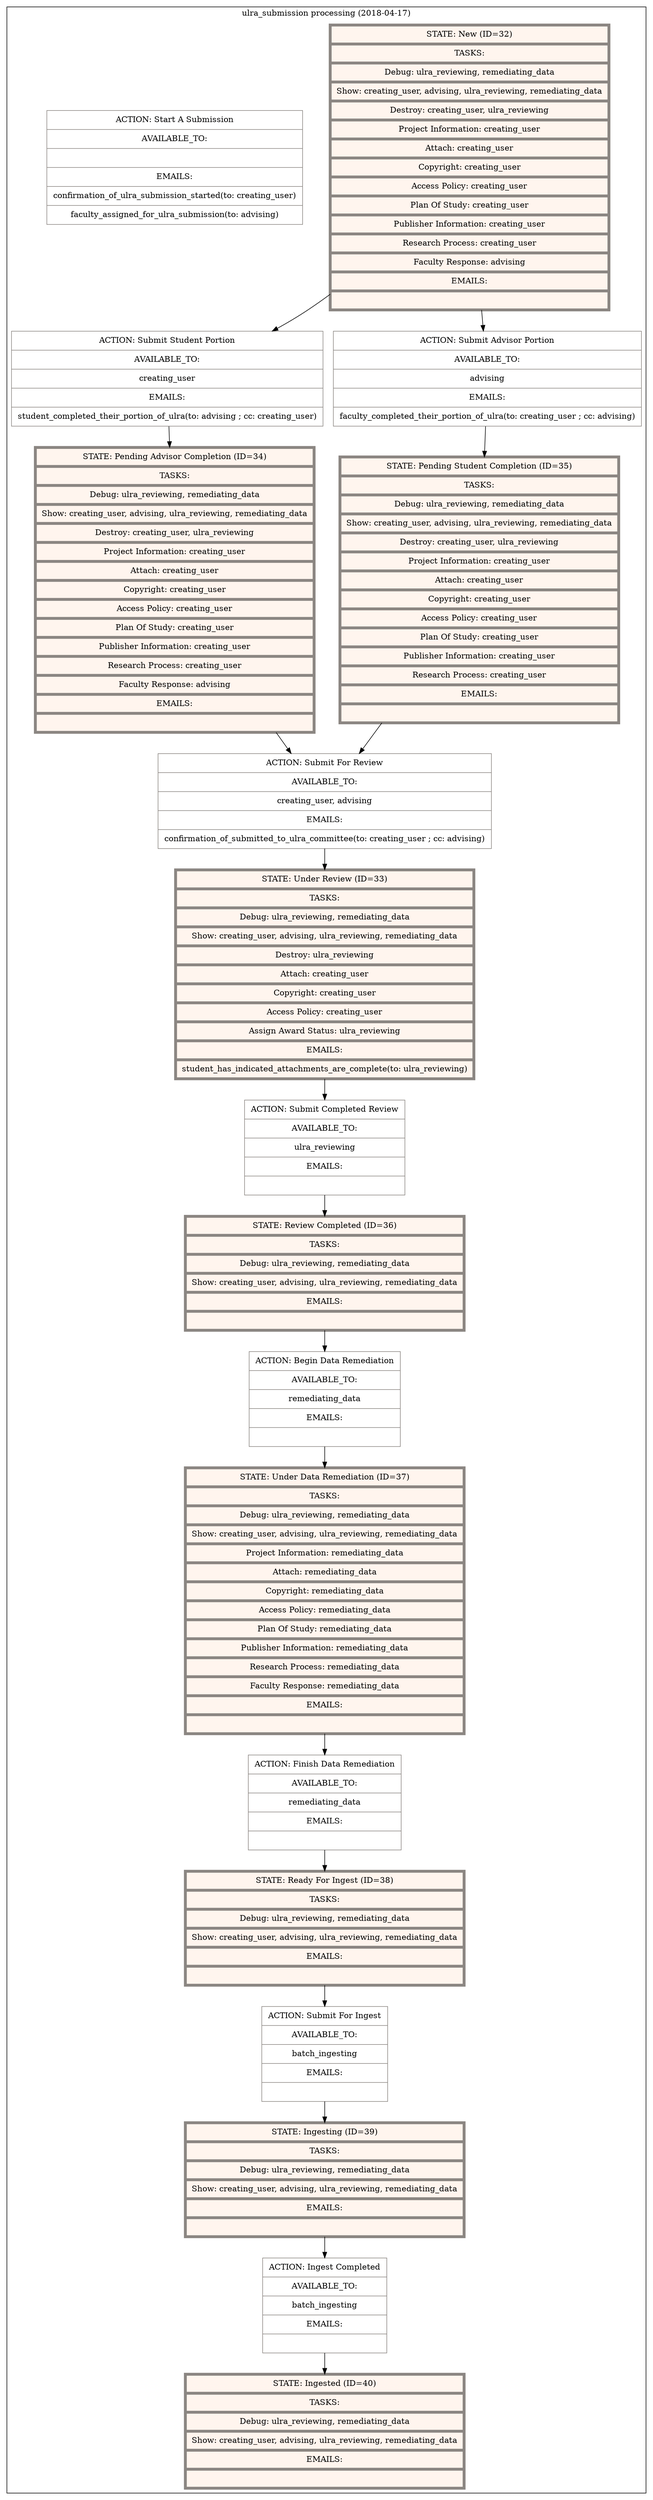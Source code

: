 digraph "G" {
  compound=true;
  node[color="grey15" margin="0.15, 0.125"];
  subgraph cluster_0 {
    label="ulra_submission processing (2018-04-17)"
    node[style=filled fillcolor=white color="seashell4"]
    subgraph 0 {
      label="States";
      node[shape="record" fillcolor="seashell1" penwidth=5]
      state_ingested [label="{ STATE: Ingested (ID=40)| TASKS: | Debug: ulra_reviewing, remediating_data | Show: creating_user, advising, ulra_reviewing, remediating_data | EMAILS: |  }"]
      state_ingesting [label="{ STATE: Ingesting (ID=39)| TASKS: | Debug: ulra_reviewing, remediating_data | Show: creating_user, advising, ulra_reviewing, remediating_data | EMAILS: |  }"]
      state_new [label="{ STATE: New (ID=32)| TASKS: | Debug: ulra_reviewing, remediating_data | Show: creating_user, advising, ulra_reviewing, remediating_data | Destroy: creating_user, ulra_reviewing | Project Information: creating_user | Attach: creating_user | Copyright: creating_user | Access Policy: creating_user | Plan Of Study: creating_user | Publisher Information: creating_user | Research Process: creating_user | Faculty Response: advising | EMAILS: |  }"]
      state_pending_advisor_completion [label="{ STATE: Pending Advisor Completion (ID=34)| TASKS: | Debug: ulra_reviewing, remediating_data | Show: creating_user, advising, ulra_reviewing, remediating_data | Destroy: creating_user, ulra_reviewing | Project Information: creating_user | Attach: creating_user | Copyright: creating_user | Access Policy: creating_user | Plan Of Study: creating_user | Publisher Information: creating_user | Research Process: creating_user | Faculty Response: advising | EMAILS: |  }"]
      state_pending_student_completion [label="{ STATE: Pending Student Completion (ID=35)| TASKS: | Debug: ulra_reviewing, remediating_data | Show: creating_user, advising, ulra_reviewing, remediating_data | Destroy: creating_user, ulra_reviewing | Project Information: creating_user | Attach: creating_user | Copyright: creating_user | Access Policy: creating_user | Plan Of Study: creating_user | Publisher Information: creating_user | Research Process: creating_user | EMAILS: |  }"]
      state_ready_for_ingest [label="{ STATE: Ready For Ingest (ID=38)| TASKS: | Debug: ulra_reviewing, remediating_data | Show: creating_user, advising, ulra_reviewing, remediating_data | EMAILS: |  }"]
      state_review_completed [label="{ STATE: Review Completed (ID=36)| TASKS: | Debug: ulra_reviewing, remediating_data | Show: creating_user, advising, ulra_reviewing, remediating_data | EMAILS: |  }"]
      state_under_data_remediation [label="{ STATE: Under Data Remediation (ID=37)| TASKS: | Debug: ulra_reviewing, remediating_data | Show: creating_user, advising, ulra_reviewing, remediating_data | Project Information: remediating_data | Attach: remediating_data | Copyright: remediating_data | Access Policy: remediating_data | Plan Of Study: remediating_data | Publisher Information: remediating_data | Research Process: remediating_data | Faculty Response: remediating_data | EMAILS: |  }"]
      state_under_review [label="{ STATE: Under Review (ID=33)| TASKS: | Debug: ulra_reviewing, remediating_data | Show: creating_user, advising, ulra_reviewing, remediating_data | Destroy: ulra_reviewing | Attach: creating_user | Copyright: creating_user | Access Policy: creating_user | Assign Award Status: ulra_reviewing | EMAILS: | student_has_indicated_attachments_are_complete(to: ulra_reviewing) }"]
    }
    subgraph 1 {
      label="Actions"
      node[shape="record" shape=record penwidth=1]
        action_start_a_submission [label="{ ACTION: Start A Submission | AVAILABLE_TO: |  | EMAILS: | confirmation_of_ulra_submission_started(to: creating_user) | faculty_assigned_for_ulra_submission(to: advising) }"]
        action_submit_student_portion [label="{ ACTION: Submit Student Portion | AVAILABLE_TO: | creating_user | EMAILS: | student_completed_their_portion_of_ulra(to: advising ; cc: creating_user) }"]
        action_submit_advisor_portion [label="{ ACTION: Submit Advisor Portion | AVAILABLE_TO: | advising | EMAILS: | faculty_completed_their_portion_of_ulra(to: creating_user ; cc: advising) }"]
        action_submit_for_review [label="{ ACTION: Submit For Review | AVAILABLE_TO: | creating_user, advising | EMAILS: | confirmation_of_submitted_to_ulra_committee(to: creating_user ; cc: advising) }"]
        action_submit_completed_review [label="{ ACTION: Submit Completed Review | AVAILABLE_TO: | ulra_reviewing | EMAILS: |  }"]
        action_begin_data_remediation [label="{ ACTION: Begin Data Remediation | AVAILABLE_TO: | remediating_data | EMAILS: |  }"]
        action_finish_data_remediation [label="{ ACTION: Finish Data Remediation | AVAILABLE_TO: | remediating_data | EMAILS: |  }"]
        action_submit_for_ingest [label="{ ACTION: Submit For Ingest | AVAILABLE_TO: | batch_ingesting | EMAILS: |  }"]
        action_ingest_completed [label="{ ACTION: Ingest Completed | AVAILABLE_TO: | batch_ingesting | EMAILS: |  }"]
    }
      state_ingesting -> action_ingest_completed
      action_ingest_completed -> state_ingested
      state_new -> action_submit_student_portion
      action_submit_student_portion -> state_pending_advisor_completion
      state_new -> action_submit_advisor_portion
      action_submit_advisor_portion -> state_pending_student_completion
      state_pending_advisor_completion -> action_submit_for_review
      action_submit_for_review -> state_under_review
      state_pending_student_completion -> action_submit_for_review
      state_ready_for_ingest -> action_submit_for_ingest
      action_submit_for_ingest -> state_ingesting
      state_review_completed -> action_begin_data_remediation
      action_begin_data_remediation -> state_under_data_remediation
      state_under_data_remediation -> action_finish_data_remediation
      action_finish_data_remediation -> state_ready_for_ingest
      state_under_review -> action_submit_completed_review
      action_submit_completed_review -> state_review_completed
  }
}
